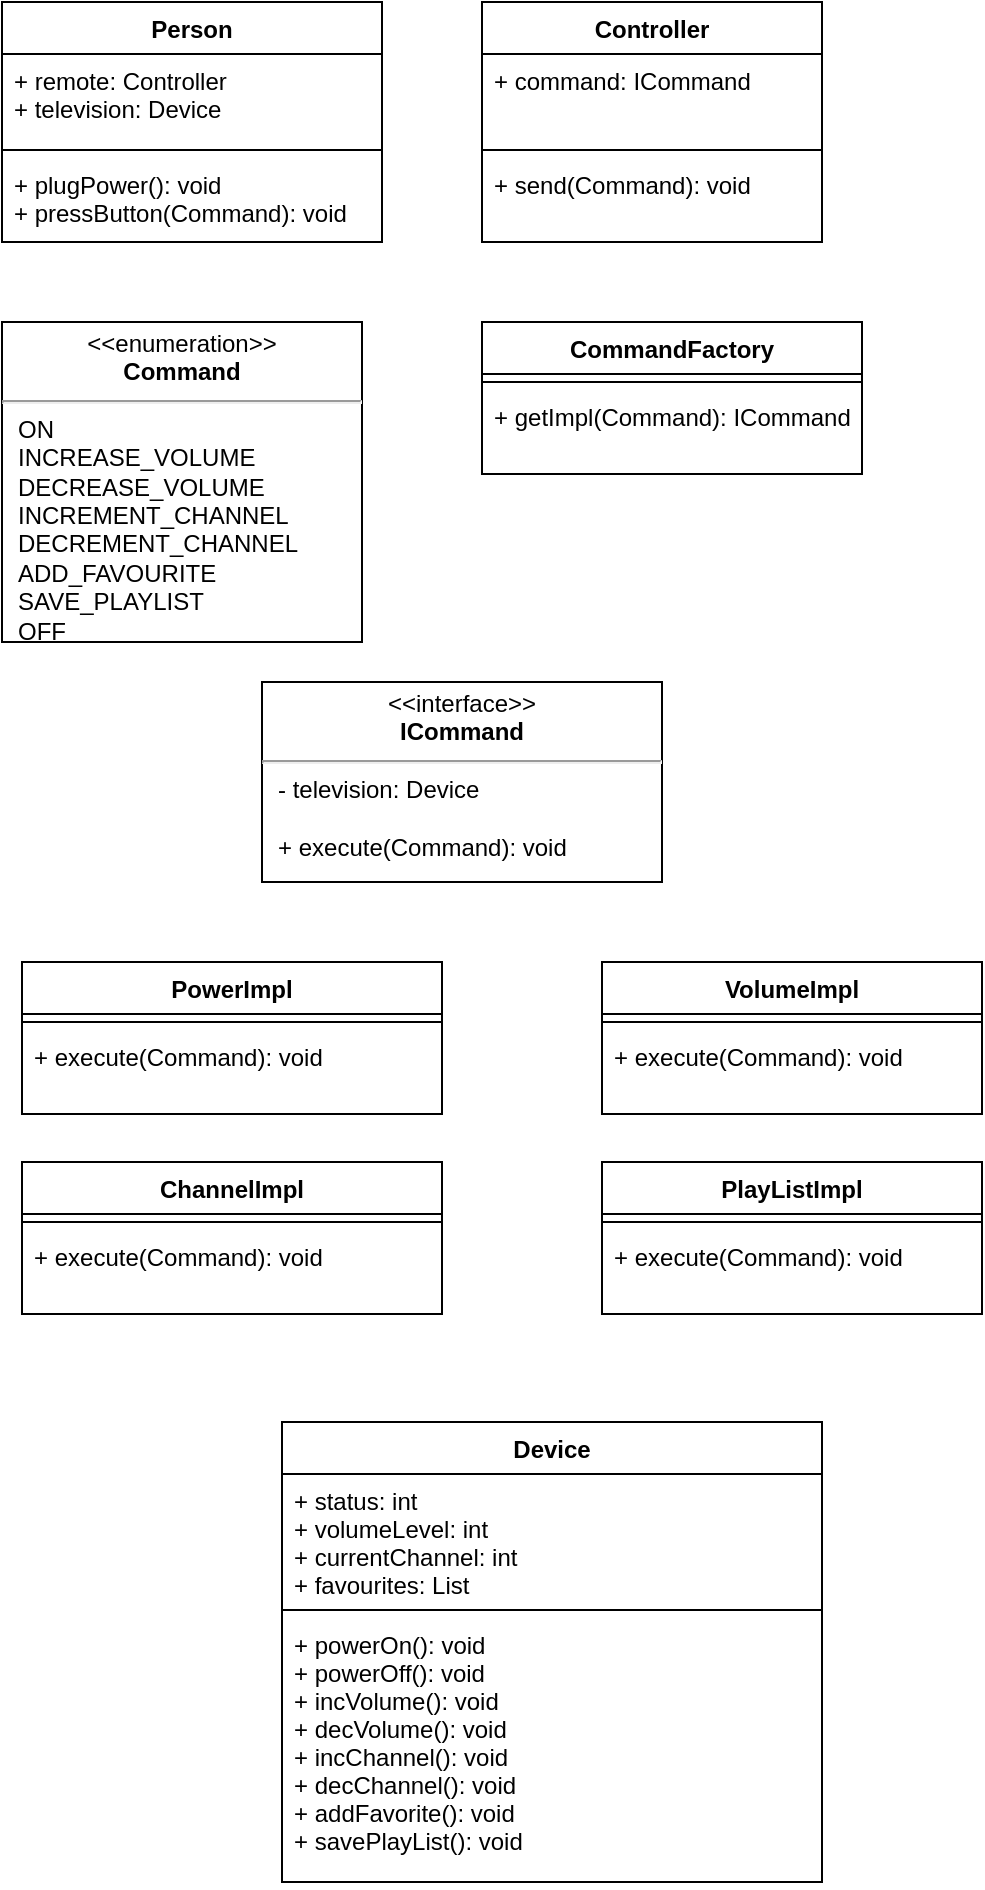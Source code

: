 <mxfile version="15.8.7" type="device" pages="3"><diagram id="Me3uNAHzkeM5CmSPn8E-" name="v-1"><mxGraphModel dx="594" dy="539" grid="1" gridSize="10" guides="1" tooltips="1" connect="1" arrows="1" fold="1" page="1" pageScale="1" pageWidth="850" pageHeight="1100" math="0" shadow="0"><root><mxCell id="0"/><mxCell id="1" parent="0"/><mxCell id="VUS6i2FInuebqIqwBOHY-6" value="Person" style="swimlane;fontStyle=1;align=center;verticalAlign=top;childLayout=stackLayout;horizontal=1;startSize=26;horizontalStack=0;resizeParent=1;resizeParentMax=0;resizeLast=0;collapsible=1;marginBottom=0;" parent="1" vertex="1"><mxGeometry x="230" y="40" width="190" height="120" as="geometry"/></mxCell><mxCell id="VUS6i2FInuebqIqwBOHY-7" value="+ remote: Controller&#10;+ television: Device" style="text;strokeColor=none;fillColor=none;align=left;verticalAlign=top;spacingLeft=4;spacingRight=4;overflow=hidden;rotatable=0;points=[[0,0.5],[1,0.5]];portConstraint=eastwest;" parent="VUS6i2FInuebqIqwBOHY-6" vertex="1"><mxGeometry y="26" width="190" height="44" as="geometry"/></mxCell><mxCell id="VUS6i2FInuebqIqwBOHY-8" value="" style="line;strokeWidth=1;fillColor=none;align=left;verticalAlign=middle;spacingTop=-1;spacingLeft=3;spacingRight=3;rotatable=0;labelPosition=right;points=[];portConstraint=eastwest;" parent="VUS6i2FInuebqIqwBOHY-6" vertex="1"><mxGeometry y="70" width="190" height="8" as="geometry"/></mxCell><mxCell id="VUS6i2FInuebqIqwBOHY-9" value="+ plugPower(): void&#10;+ pressButton(Command): void&#10;" style="text;strokeColor=none;fillColor=none;align=left;verticalAlign=top;spacingLeft=4;spacingRight=4;overflow=hidden;rotatable=0;points=[[0,0.5],[1,0.5]];portConstraint=eastwest;" parent="VUS6i2FInuebqIqwBOHY-6" vertex="1"><mxGeometry y="78" width="190" height="42" as="geometry"/></mxCell><mxCell id="VUS6i2FInuebqIqwBOHY-11" value="Device" style="swimlane;fontStyle=1;align=center;verticalAlign=top;childLayout=stackLayout;horizontal=1;startSize=26;horizontalStack=0;resizeParent=1;resizeParentMax=0;resizeLast=0;collapsible=1;marginBottom=0;" parent="1" vertex="1"><mxGeometry x="370" y="750" width="270" height="230" as="geometry"/></mxCell><mxCell id="VUS6i2FInuebqIqwBOHY-12" value="+ status: int&#10;+ volumeLevel: int&#10;+ currentChannel: int&#10;+ favourites: List" style="text;strokeColor=none;fillColor=none;align=left;verticalAlign=top;spacingLeft=4;spacingRight=4;overflow=hidden;rotatable=0;points=[[0,0.5],[1,0.5]];portConstraint=eastwest;" parent="VUS6i2FInuebqIqwBOHY-11" vertex="1"><mxGeometry y="26" width="270" height="64" as="geometry"/></mxCell><mxCell id="VUS6i2FInuebqIqwBOHY-13" value="" style="line;strokeWidth=1;fillColor=none;align=left;verticalAlign=middle;spacingTop=-1;spacingLeft=3;spacingRight=3;rotatable=0;labelPosition=right;points=[];portConstraint=eastwest;" parent="VUS6i2FInuebqIqwBOHY-11" vertex="1"><mxGeometry y="90" width="270" height="8" as="geometry"/></mxCell><mxCell id="VUS6i2FInuebqIqwBOHY-14" value="+ powerOn(): void&#10;+ powerOff(): void&#10;+ incVolume(): void&#10;+ decVolume(): void&#10;+ incChannel(): void&#10;+ decChannel(): void&#10;+ addFavorite(): void&#10;+ savePlayList(): void" style="text;strokeColor=none;fillColor=none;align=left;verticalAlign=top;spacingLeft=4;spacingRight=4;overflow=hidden;rotatable=0;points=[[0,0.5],[1,0.5]];portConstraint=eastwest;" parent="VUS6i2FInuebqIqwBOHY-11" vertex="1"><mxGeometry y="98" width="270" height="132" as="geometry"/></mxCell><mxCell id="VUS6i2FInuebqIqwBOHY-15" value="Controller" style="swimlane;fontStyle=1;align=center;verticalAlign=top;childLayout=stackLayout;horizontal=1;startSize=26;horizontalStack=0;resizeParent=1;resizeParentMax=0;resizeLast=0;collapsible=1;marginBottom=0;" parent="1" vertex="1"><mxGeometry x="470" y="40" width="170" height="120" as="geometry"/></mxCell><mxCell id="VUS6i2FInuebqIqwBOHY-16" value="+ command: ICommand" style="text;strokeColor=none;fillColor=none;align=left;verticalAlign=top;spacingLeft=4;spacingRight=4;overflow=hidden;rotatable=0;points=[[0,0.5],[1,0.5]];portConstraint=eastwest;" parent="VUS6i2FInuebqIqwBOHY-15" vertex="1"><mxGeometry y="26" width="170" height="44" as="geometry"/></mxCell><mxCell id="VUS6i2FInuebqIqwBOHY-17" value="" style="line;strokeWidth=1;fillColor=none;align=left;verticalAlign=middle;spacingTop=-1;spacingLeft=3;spacingRight=3;rotatable=0;labelPosition=right;points=[];portConstraint=eastwest;" parent="VUS6i2FInuebqIqwBOHY-15" vertex="1"><mxGeometry y="70" width="170" height="8" as="geometry"/></mxCell><mxCell id="VUS6i2FInuebqIqwBOHY-18" value="+ send(Command): void" style="text;strokeColor=none;fillColor=none;align=left;verticalAlign=top;spacingLeft=4;spacingRight=4;overflow=hidden;rotatable=0;points=[[0,0.5],[1,0.5]];portConstraint=eastwest;" parent="VUS6i2FInuebqIqwBOHY-15" vertex="1"><mxGeometry y="78" width="170" height="42" as="geometry"/></mxCell><mxCell id="VUS6i2FInuebqIqwBOHY-23" value="&lt;p style=&quot;margin: 0px ; margin-top: 4px ; text-align: center&quot;&gt;&amp;lt;&amp;lt;enumeration&amp;gt;&amp;gt;&lt;br&gt;&lt;b&gt;Command&lt;/b&gt;&lt;/p&gt;&lt;hr&gt;&lt;p style=&quot;margin: 0px ; margin-left: 8px ; text-align: left&quot;&gt;ON&lt;/p&gt;&lt;p style=&quot;margin: 0px ; margin-left: 8px ; text-align: left&quot;&gt;INCREASE_VOLUME&lt;/p&gt;&lt;p style=&quot;margin: 0px ; margin-left: 8px ; text-align: left&quot;&gt;DECREASE_VOLUME&lt;/p&gt;&lt;p style=&quot;margin: 0px ; margin-left: 8px ; text-align: left&quot;&gt;INCREMENT_CHANNEL&lt;/p&gt;&lt;p style=&quot;margin: 0px ; margin-left: 8px ; text-align: left&quot;&gt;DECREMENT_CHANNEL&lt;/p&gt;&lt;p style=&quot;margin: 0px ; margin-left: 8px ; text-align: left&quot;&gt;ADD_FAVOURITE&lt;/p&gt;&lt;p style=&quot;margin: 0px ; margin-left: 8px ; text-align: left&quot;&gt;SAVE_PLAYLIST&lt;br&gt;OFF&lt;/p&gt;" style="shape=rect;html=1;overflow=fill;whiteSpace=wrap;" parent="1" vertex="1"><mxGeometry x="230" y="200" width="180" height="160" as="geometry"/></mxCell><mxCell id="VUS6i2FInuebqIqwBOHY-28" value="CommandFactory" style="swimlane;fontStyle=1;align=center;verticalAlign=top;childLayout=stackLayout;horizontal=1;startSize=26;horizontalStack=0;resizeParent=1;resizeParentMax=0;resizeLast=0;collapsible=1;marginBottom=0;" parent="1" vertex="1"><mxGeometry x="470" y="200" width="190" height="76" as="geometry"/></mxCell><mxCell id="VUS6i2FInuebqIqwBOHY-30" value="" style="line;strokeWidth=1;fillColor=none;align=left;verticalAlign=middle;spacingTop=-1;spacingLeft=3;spacingRight=3;rotatable=0;labelPosition=right;points=[];portConstraint=eastwest;" parent="VUS6i2FInuebqIqwBOHY-28" vertex="1"><mxGeometry y="26" width="190" height="8" as="geometry"/></mxCell><mxCell id="VUS6i2FInuebqIqwBOHY-31" value="+ getImpl(Command): ICommand" style="text;strokeColor=none;fillColor=none;align=left;verticalAlign=top;spacingLeft=4;spacingRight=4;overflow=hidden;rotatable=0;points=[[0,0.5],[1,0.5]];portConstraint=eastwest;" parent="VUS6i2FInuebqIqwBOHY-28" vertex="1"><mxGeometry y="34" width="190" height="42" as="geometry"/></mxCell><mxCell id="VUS6i2FInuebqIqwBOHY-32" value="&lt;p style=&quot;margin: 0px ; margin-top: 4px ; text-align: center&quot;&gt;&amp;lt;&amp;lt;interface&amp;gt;&amp;gt;&lt;br&gt;&lt;b&gt;ICommand&lt;/b&gt;&lt;/p&gt;&lt;hr&gt;&lt;p style=&quot;margin: 0px ; margin-left: 8px ; text-align: left&quot;&gt;- television: Device&lt;/p&gt;&lt;p style=&quot;margin: 0px ; margin-left: 8px ; text-align: left&quot;&gt;&lt;br&gt;&lt;/p&gt;&lt;p style=&quot;margin: 0px ; margin-left: 8px ; text-align: left&quot;&gt;+ execute(Command): void&lt;/p&gt;" style="shape=rect;html=1;overflow=fill;whiteSpace=wrap;" parent="1" vertex="1"><mxGeometry x="360" y="380" width="200" height="100" as="geometry"/></mxCell><mxCell id="VUS6i2FInuebqIqwBOHY-33" value="PowerImpl" style="swimlane;fontStyle=1;align=center;verticalAlign=top;childLayout=stackLayout;horizontal=1;startSize=26;horizontalStack=0;resizeParent=1;resizeParentMax=0;resizeLast=0;collapsible=1;marginBottom=0;" parent="1" vertex="1"><mxGeometry x="240" y="520" width="210" height="76" as="geometry"/></mxCell><mxCell id="VUS6i2FInuebqIqwBOHY-35" value="" style="line;strokeWidth=1;fillColor=none;align=left;verticalAlign=middle;spacingTop=-1;spacingLeft=3;spacingRight=3;rotatable=0;labelPosition=right;points=[];portConstraint=eastwest;" parent="VUS6i2FInuebqIqwBOHY-33" vertex="1"><mxGeometry y="26" width="210" height="8" as="geometry"/></mxCell><mxCell id="VUS6i2FInuebqIqwBOHY-36" value="+ execute(Command): void&#10;" style="text;strokeColor=none;fillColor=none;align=left;verticalAlign=top;spacingLeft=4;spacingRight=4;overflow=hidden;rotatable=0;points=[[0,0.5],[1,0.5]];portConstraint=eastwest;" parent="VUS6i2FInuebqIqwBOHY-33" vertex="1"><mxGeometry y="34" width="210" height="42" as="geometry"/></mxCell><mxCell id="VUS6i2FInuebqIqwBOHY-37" value="VolumeImpl" style="swimlane;fontStyle=1;align=center;verticalAlign=top;childLayout=stackLayout;horizontal=1;startSize=26;horizontalStack=0;resizeParent=1;resizeParentMax=0;resizeLast=0;collapsible=1;marginBottom=0;" parent="1" vertex="1"><mxGeometry x="530" y="520" width="190" height="76" as="geometry"/></mxCell><mxCell id="VUS6i2FInuebqIqwBOHY-39" value="" style="line;strokeWidth=1;fillColor=none;align=left;verticalAlign=middle;spacingTop=-1;spacingLeft=3;spacingRight=3;rotatable=0;labelPosition=right;points=[];portConstraint=eastwest;" parent="VUS6i2FInuebqIqwBOHY-37" vertex="1"><mxGeometry y="26" width="190" height="8" as="geometry"/></mxCell><mxCell id="VUS6i2FInuebqIqwBOHY-40" value="+ execute(Command): void" style="text;strokeColor=none;fillColor=none;align=left;verticalAlign=top;spacingLeft=4;spacingRight=4;overflow=hidden;rotatable=0;points=[[0,0.5],[1,0.5]];portConstraint=eastwest;" parent="VUS6i2FInuebqIqwBOHY-37" vertex="1"><mxGeometry y="34" width="190" height="42" as="geometry"/></mxCell><mxCell id="VUS6i2FInuebqIqwBOHY-45" value="PlayListImpl" style="swimlane;fontStyle=1;align=center;verticalAlign=top;childLayout=stackLayout;horizontal=1;startSize=26;horizontalStack=0;resizeParent=1;resizeParentMax=0;resizeLast=0;collapsible=1;marginBottom=0;" parent="1" vertex="1"><mxGeometry x="530" y="620" width="190" height="76" as="geometry"/></mxCell><mxCell id="VUS6i2FInuebqIqwBOHY-47" value="" style="line;strokeWidth=1;fillColor=none;align=left;verticalAlign=middle;spacingTop=-1;spacingLeft=3;spacingRight=3;rotatable=0;labelPosition=right;points=[];portConstraint=eastwest;" parent="VUS6i2FInuebqIqwBOHY-45" vertex="1"><mxGeometry y="26" width="190" height="8" as="geometry"/></mxCell><mxCell id="VUS6i2FInuebqIqwBOHY-48" value="+ execute(Command): void" style="text;strokeColor=none;fillColor=none;align=left;verticalAlign=top;spacingLeft=4;spacingRight=4;overflow=hidden;rotatable=0;points=[[0,0.5],[1,0.5]];portConstraint=eastwest;" parent="VUS6i2FInuebqIqwBOHY-45" vertex="1"><mxGeometry y="34" width="190" height="42" as="geometry"/></mxCell><mxCell id="VUS6i2FInuebqIqwBOHY-49" value="ChannelImpl" style="swimlane;fontStyle=1;align=center;verticalAlign=top;childLayout=stackLayout;horizontal=1;startSize=26;horizontalStack=0;resizeParent=1;resizeParentMax=0;resizeLast=0;collapsible=1;marginBottom=0;" parent="1" vertex="1"><mxGeometry x="240" y="620" width="210" height="76" as="geometry"/></mxCell><mxCell id="VUS6i2FInuebqIqwBOHY-51" value="" style="line;strokeWidth=1;fillColor=none;align=left;verticalAlign=middle;spacingTop=-1;spacingLeft=3;spacingRight=3;rotatable=0;labelPosition=right;points=[];portConstraint=eastwest;" parent="VUS6i2FInuebqIqwBOHY-49" vertex="1"><mxGeometry y="26" width="210" height="8" as="geometry"/></mxCell><mxCell id="VUS6i2FInuebqIqwBOHY-52" value="+ execute(Command): void" style="text;strokeColor=none;fillColor=none;align=left;verticalAlign=top;spacingLeft=4;spacingRight=4;overflow=hidden;rotatable=0;points=[[0,0.5],[1,0.5]];portConstraint=eastwest;" parent="VUS6i2FInuebqIqwBOHY-49" vertex="1"><mxGeometry y="34" width="210" height="42" as="geometry"/></mxCell></root></mxGraphModel></diagram><diagram id="A9eaKsRQCWnnbOgGTVNM" name="v-2"><mxGraphModel dx="782" dy="539" grid="1" gridSize="10" guides="1" tooltips="1" connect="1" arrows="1" fold="1" page="1" pageScale="1" pageWidth="827" pageHeight="1169" math="0" shadow="0"><root><mxCell id="9QAumryAbeTxKno_uVkA-0"/><mxCell id="9QAumryAbeTxKno_uVkA-1" parent="9QAumryAbeTxKno_uVkA-0"/><mxCell id="9QAumryAbeTxKno_uVkA-2" value="Person" style="swimlane;fontStyle=1;align=center;verticalAlign=top;childLayout=stackLayout;horizontal=1;startSize=26;horizontalStack=0;resizeParent=1;resizeParentMax=0;resizeLast=0;collapsible=1;marginBottom=0;" vertex="1" parent="9QAumryAbeTxKno_uVkA-1"><mxGeometry x="230" y="40" width="190" height="120" as="geometry"/></mxCell><mxCell id="9QAumryAbeTxKno_uVkA-3" value="+ remote: Controller&#10;+ television: Device" style="text;strokeColor=none;fillColor=none;align=left;verticalAlign=top;spacingLeft=4;spacingRight=4;overflow=hidden;rotatable=0;points=[[0,0.5],[1,0.5]];portConstraint=eastwest;" vertex="1" parent="9QAumryAbeTxKno_uVkA-2"><mxGeometry y="26" width="190" height="44" as="geometry"/></mxCell><mxCell id="9QAumryAbeTxKno_uVkA-4" value="" style="line;strokeWidth=1;fillColor=none;align=left;verticalAlign=middle;spacingTop=-1;spacingLeft=3;spacingRight=3;rotatable=0;labelPosition=right;points=[];portConstraint=eastwest;" vertex="1" parent="9QAumryAbeTxKno_uVkA-2"><mxGeometry y="70" width="190" height="8" as="geometry"/></mxCell><mxCell id="9QAumryAbeTxKno_uVkA-5" value="+ plugPower(): void&#10;+ pressButton(Command): void&#10;" style="text;strokeColor=none;fillColor=none;align=left;verticalAlign=top;spacingLeft=4;spacingRight=4;overflow=hidden;rotatable=0;points=[[0,0.5],[1,0.5]];portConstraint=eastwest;" vertex="1" parent="9QAumryAbeTxKno_uVkA-2"><mxGeometry y="78" width="190" height="42" as="geometry"/></mxCell><mxCell id="9QAumryAbeTxKno_uVkA-10" value="Controller" style="swimlane;fontStyle=1;align=center;verticalAlign=top;childLayout=stackLayout;horizontal=1;startSize=26;horizontalStack=0;resizeParent=1;resizeParentMax=0;resizeLast=0;collapsible=1;marginBottom=0;" vertex="1" parent="9QAumryAbeTxKno_uVkA-1"><mxGeometry x="470" y="40" width="210" height="100" as="geometry"/></mxCell><mxCell id="9QAumryAbeTxKno_uVkA-11" value="+ command: ICommand" style="text;strokeColor=none;fillColor=none;align=left;verticalAlign=top;spacingLeft=4;spacingRight=4;overflow=hidden;rotatable=0;points=[[0,0.5],[1,0.5]];portConstraint=eastwest;" vertex="1" parent="9QAumryAbeTxKno_uVkA-10"><mxGeometry y="26" width="210" height="24" as="geometry"/></mxCell><mxCell id="9QAumryAbeTxKno_uVkA-12" value="" style="line;strokeWidth=1;fillColor=none;align=left;verticalAlign=middle;spacingTop=-1;spacingLeft=3;spacingRight=3;rotatable=0;labelPosition=right;points=[];portConstraint=eastwest;" vertex="1" parent="9QAumryAbeTxKno_uVkA-10"><mxGeometry y="50" width="210" height="8" as="geometry"/></mxCell><mxCell id="9QAumryAbeTxKno_uVkA-13" value="+ identify(Command): ICommand&#10;+ publish(): void" style="text;strokeColor=none;fillColor=none;align=left;verticalAlign=top;spacingLeft=4;spacingRight=4;overflow=hidden;rotatable=0;points=[[0,0.5],[1,0.5]];portConstraint=eastwest;" vertex="1" parent="9QAumryAbeTxKno_uVkA-10"><mxGeometry y="58" width="210" height="42" as="geometry"/></mxCell><mxCell id="9QAumryAbeTxKno_uVkA-14" value="&lt;p style=&quot;margin: 0px ; margin-top: 4px ; text-align: center&quot;&gt;&amp;lt;&amp;lt;enumeration&amp;gt;&amp;gt;&lt;br&gt;&lt;b&gt;Command&lt;/b&gt;&lt;/p&gt;&lt;hr&gt;&lt;p style=&quot;margin: 0px ; margin-left: 8px ; text-align: left&quot;&gt;ON&lt;/p&gt;&lt;p style=&quot;margin: 0px ; margin-left: 8px ; text-align: left&quot;&gt;INCREASE_VOLUME&lt;/p&gt;&lt;p style=&quot;margin: 0px ; margin-left: 8px ; text-align: left&quot;&gt;DECREASE_VOLUME&lt;/p&gt;&lt;p style=&quot;margin: 0px ; margin-left: 8px ; text-align: left&quot;&gt;INCREMENT_CHANNEL&lt;/p&gt;&lt;p style=&quot;margin: 0px ; margin-left: 8px ; text-align: left&quot;&gt;DECREMENT_CHANNEL&lt;/p&gt;&lt;p style=&quot;margin: 0px ; margin-left: 8px ; text-align: left&quot;&gt;ADD_FAVOURITE&lt;/p&gt;&lt;p style=&quot;margin: 0px ; margin-left: 8px ; text-align: left&quot;&gt;SAVE_PLAYLIST&lt;br&gt;OFF&lt;/p&gt;" style="shape=rect;html=1;overflow=fill;whiteSpace=wrap;" vertex="1" parent="9QAumryAbeTxKno_uVkA-1"><mxGeometry x="230" y="200" width="180" height="160" as="geometry"/></mxCell><mxCell id="9QAumryAbeTxKno_uVkA-15" value="CommandFactory" style="swimlane;fontStyle=1;align=center;verticalAlign=top;childLayout=stackLayout;horizontal=1;startSize=26;horizontalStack=0;resizeParent=1;resizeParentMax=0;resizeLast=0;collapsible=1;marginBottom=0;" vertex="1" parent="9QAumryAbeTxKno_uVkA-1"><mxGeometry x="470" y="200" width="190" height="76" as="geometry"/></mxCell><mxCell id="9QAumryAbeTxKno_uVkA-16" value="" style="line;strokeWidth=1;fillColor=none;align=left;verticalAlign=middle;spacingTop=-1;spacingLeft=3;spacingRight=3;rotatable=0;labelPosition=right;points=[];portConstraint=eastwest;" vertex="1" parent="9QAumryAbeTxKno_uVkA-15"><mxGeometry y="26" width="190" height="8" as="geometry"/></mxCell><mxCell id="9QAumryAbeTxKno_uVkA-17" value="+ getImpl(Command): ICommand" style="text;strokeColor=none;fillColor=none;align=left;verticalAlign=top;spacingLeft=4;spacingRight=4;overflow=hidden;rotatable=0;points=[[0,0.5],[1,0.5]];portConstraint=eastwest;" vertex="1" parent="9QAumryAbeTxKno_uVkA-15"><mxGeometry y="34" width="190" height="42" as="geometry"/></mxCell><mxCell id="9QAumryAbeTxKno_uVkA-18" value="&lt;p style=&quot;margin: 0px ; margin-top: 4px ; text-align: center&quot;&gt;&amp;lt;&amp;lt;interface&amp;gt;&amp;gt;&lt;br&gt;&lt;b&gt;ICommand&lt;/b&gt;&lt;/p&gt;&lt;hr&gt;&lt;p style=&quot;margin: 0px ; margin-left: 8px ; text-align: left&quot;&gt;- type: Command&lt;/p&gt;&lt;hr&gt;&lt;p style=&quot;margin: 0px ; margin-left: 8px ; text-align: left&quot;&gt;&lt;span&gt;+ execute(Device): Device&lt;/span&gt;&lt;br&gt;&lt;/p&gt;" style="shape=rect;html=1;overflow=fill;whiteSpace=wrap;" vertex="1" parent="9QAumryAbeTxKno_uVkA-1"><mxGeometry x="330" y="520" width="200" height="100" as="geometry"/></mxCell><mxCell id="9QAumryAbeTxKno_uVkA-19" value="PowerImpl" style="swimlane;fontStyle=1;align=center;verticalAlign=top;childLayout=stackLayout;horizontal=1;startSize=26;horizontalStack=0;resizeParent=1;resizeParentMax=0;resizeLast=0;collapsible=1;marginBottom=0;" vertex="1" parent="9QAumryAbeTxKno_uVkA-1"><mxGeometry x="200" y="660" width="210" height="80" as="geometry"><mxRectangle x="200" y="660" width="90" height="26" as="alternateBounds"/></mxGeometry></mxCell><mxCell id="9QAumryAbeTxKno_uVkA-21" value="+ execute(Device): Device&#10;+ powerOn(): int&#10;+ powerOff(): int" style="text;strokeColor=none;fillColor=none;align=left;verticalAlign=top;spacingLeft=4;spacingRight=4;overflow=hidden;rotatable=0;points=[[0,0.5],[1,0.5]];portConstraint=eastwest;" vertex="1" parent="9QAumryAbeTxKno_uVkA-19"><mxGeometry y="26" width="210" height="54" as="geometry"/></mxCell><mxCell id="9QAumryAbeTxKno_uVkA-22" value="VolumeImpl" style="swimlane;fontStyle=1;align=center;verticalAlign=top;childLayout=stackLayout;horizontal=1;startSize=26;horizontalStack=0;resizeParent=1;resizeParentMax=0;resizeLast=0;collapsible=1;marginBottom=0;" vertex="1" parent="9QAumryAbeTxKno_uVkA-1"><mxGeometry x="500" y="660" width="190" height="80" as="geometry"/></mxCell><mxCell id="9QAumryAbeTxKno_uVkA-24" value="+ execute(Device): Device&#10;+ incVolume(): int&#10;+ decVolume(): int" style="text;strokeColor=none;fillColor=none;align=left;verticalAlign=top;spacingLeft=4;spacingRight=4;overflow=hidden;rotatable=0;points=[[0,0.5],[1,0.5]];portConstraint=eastwest;" vertex="1" parent="9QAumryAbeTxKno_uVkA-22"><mxGeometry y="26" width="190" height="54" as="geometry"/></mxCell><mxCell id="9QAumryAbeTxKno_uVkA-25" value="PlayListImpl" style="swimlane;fontStyle=1;align=center;verticalAlign=top;childLayout=stackLayout;horizontal=1;startSize=26;horizontalStack=0;resizeParent=1;resizeParentMax=0;resizeLast=0;collapsible=1;marginBottom=0;" vertex="1" parent="9QAumryAbeTxKno_uVkA-1"><mxGeometry x="490" y="820" width="190" height="80" as="geometry"/></mxCell><mxCell id="9QAumryAbeTxKno_uVkA-27" value="+ execute(Device): Device&#10;+ addFavourite(int): List&#10;+ savePlayList(): List" style="text;strokeColor=none;fillColor=none;align=left;verticalAlign=top;spacingLeft=4;spacingRight=4;overflow=hidden;rotatable=0;points=[[0,0.5],[1,0.5]];portConstraint=eastwest;" vertex="1" parent="9QAumryAbeTxKno_uVkA-25"><mxGeometry y="26" width="190" height="54" as="geometry"/></mxCell><mxCell id="9QAumryAbeTxKno_uVkA-28" value="ChannelImpl" style="swimlane;fontStyle=1;align=center;verticalAlign=top;childLayout=stackLayout;horizontal=1;startSize=26;horizontalStack=0;resizeParent=1;resizeParentMax=0;resizeLast=0;collapsible=1;marginBottom=0;" vertex="1" parent="9QAumryAbeTxKno_uVkA-1"><mxGeometry x="215" y="800" width="210" height="80" as="geometry"/></mxCell><mxCell id="9QAumryAbeTxKno_uVkA-30" value="+ execute(Device): Device&#10;+ incChannel(): int&#10;+ decChannel(): int" style="text;strokeColor=none;fillColor=none;align=left;verticalAlign=top;spacingLeft=4;spacingRight=4;overflow=hidden;rotatable=0;points=[[0,0.5],[1,0.5]];portConstraint=eastwest;" vertex="1" parent="9QAumryAbeTxKno_uVkA-28"><mxGeometry y="26" width="210" height="54" as="geometry"/></mxCell><mxCell id="9QAumryAbeTxKno_uVkA-31" value="Device" style="swimlane;fontStyle=1;align=center;verticalAlign=top;childLayout=stackLayout;horizontal=1;startSize=26;horizontalStack=0;resizeParent=1;resizeParentMax=0;resizeLast=0;collapsible=1;marginBottom=0;" vertex="1" parent="9QAumryAbeTxKno_uVkA-1"><mxGeometry x="470" y="300" width="190" height="170" as="geometry"/></mxCell><mxCell id="9QAumryAbeTxKno_uVkA-32" value="+ status: int&#10;+ volumeLevel: int&#10;+ currentChannel: int&#10;+ favourites: List&#10;&#10;+ command: ICommand" style="text;strokeColor=none;fillColor=none;align=left;verticalAlign=top;spacingLeft=4;spacingRight=4;overflow=hidden;rotatable=0;points=[[0,0.5],[1,0.5]];portConstraint=eastwest;" vertex="1" parent="9QAumryAbeTxKno_uVkA-31"><mxGeometry y="26" width="190" height="94" as="geometry"/></mxCell><mxCell id="9QAumryAbeTxKno_uVkA-33" value="" style="line;strokeWidth=1;fillColor=none;align=left;verticalAlign=middle;spacingTop=-1;spacingLeft=3;spacingRight=3;rotatable=0;labelPosition=right;points=[];portConstraint=eastwest;" vertex="1" parent="9QAumryAbeTxKno_uVkA-31"><mxGeometry y="120" width="190" height="8" as="geometry"/></mxCell><mxCell id="9QAumryAbeTxKno_uVkA-34" value="+ consume(ICommand): void&#10;+ performOperation(): void" style="text;strokeColor=none;fillColor=none;align=left;verticalAlign=top;spacingLeft=4;spacingRight=4;overflow=hidden;rotatable=0;points=[[0,0.5],[1,0.5]];portConstraint=eastwest;" vertex="1" parent="9QAumryAbeTxKno_uVkA-31"><mxGeometry y="128" width="190" height="42" as="geometry"/></mxCell></root></mxGraphModel></diagram><diagram name="v-3" id="lNLTmhuMAhpKl-hPJvGp"><mxGraphModel dx="594" dy="539" grid="1" gridSize="10" guides="1" tooltips="1" connect="1" arrows="1" fold="1" page="1" pageScale="1" pageWidth="827" pageHeight="1169" math="0" shadow="0"><root><mxCell id="0Zv1SSNFyU1vnvJWHNot-0"/><mxCell id="0Zv1SSNFyU1vnvJWHNot-1" parent="0Zv1SSNFyU1vnvJWHNot-0"/><mxCell id="0Zv1SSNFyU1vnvJWHNot-2" value="Person" style="swimlane;fontStyle=1;align=center;verticalAlign=top;childLayout=stackLayout;horizontal=1;startSize=26;horizontalStack=0;resizeParent=1;resizeParentMax=0;resizeLast=0;collapsible=1;marginBottom=0;" parent="0Zv1SSNFyU1vnvJWHNot-1" vertex="1"><mxGeometry x="210" y="200" width="190" height="120" as="geometry"/></mxCell><mxCell id="0Zv1SSNFyU1vnvJWHNot-3" value="+ remote: Controller&#10;+ television: Device" style="text;strokeColor=none;fillColor=none;align=left;verticalAlign=top;spacingLeft=4;spacingRight=4;overflow=hidden;rotatable=0;points=[[0,0.5],[1,0.5]];portConstraint=eastwest;" parent="0Zv1SSNFyU1vnvJWHNot-2" vertex="1"><mxGeometry y="26" width="190" height="44" as="geometry"/></mxCell><mxCell id="0Zv1SSNFyU1vnvJWHNot-4" value="" style="line;strokeWidth=1;fillColor=none;align=left;verticalAlign=middle;spacingTop=-1;spacingLeft=3;spacingRight=3;rotatable=0;labelPosition=right;points=[];portConstraint=eastwest;" parent="0Zv1SSNFyU1vnvJWHNot-2" vertex="1"><mxGeometry y="70" width="190" height="8" as="geometry"/></mxCell><mxCell id="0Zv1SSNFyU1vnvJWHNot-5" value="+ plugPower(): void&#10;+ pressButton(Command): void&#10;" style="text;strokeColor=none;fillColor=none;align=left;verticalAlign=top;spacingLeft=4;spacingRight=4;overflow=hidden;rotatable=0;points=[[0,0.5],[1,0.5]];portConstraint=eastwest;" parent="0Zv1SSNFyU1vnvJWHNot-2" vertex="1"><mxGeometry y="78" width="190" height="42" as="geometry"/></mxCell><mxCell id="0Zv1SSNFyU1vnvJWHNot-10" value="Controller" style="swimlane;fontStyle=1;align=center;verticalAlign=top;childLayout=stackLayout;horizontal=1;startSize=26;horizontalStack=0;resizeParent=1;resizeParentMax=0;resizeLast=0;collapsible=1;marginBottom=0;" parent="0Zv1SSNFyU1vnvJWHNot-1" vertex="1"><mxGeometry x="450" y="200" width="210" height="100" as="geometry"/></mxCell><mxCell id="0Zv1SSNFyU1vnvJWHNot-11" value="+ command: ICommand" style="text;strokeColor=none;fillColor=none;align=left;verticalAlign=top;spacingLeft=4;spacingRight=4;overflow=hidden;rotatable=0;points=[[0,0.5],[1,0.5]];portConstraint=eastwest;" parent="0Zv1SSNFyU1vnvJWHNot-10" vertex="1"><mxGeometry y="26" width="210" height="24" as="geometry"/></mxCell><mxCell id="0Zv1SSNFyU1vnvJWHNot-12" value="" style="line;strokeWidth=1;fillColor=none;align=left;verticalAlign=middle;spacingTop=-1;spacingLeft=3;spacingRight=3;rotatable=0;labelPosition=right;points=[];portConstraint=eastwest;" parent="0Zv1SSNFyU1vnvJWHNot-10" vertex="1"><mxGeometry y="50" width="210" height="8" as="geometry"/></mxCell><mxCell id="0Zv1SSNFyU1vnvJWHNot-13" value="+ identify(Command): void&#10;+ publish(): void" style="text;strokeColor=none;fillColor=none;align=left;verticalAlign=top;spacingLeft=4;spacingRight=4;overflow=hidden;rotatable=0;points=[[0,0.5],[1,0.5]];portConstraint=eastwest;" parent="0Zv1SSNFyU1vnvJWHNot-10" vertex="1"><mxGeometry y="58" width="210" height="42" as="geometry"/></mxCell><mxCell id="0Zv1SSNFyU1vnvJWHNot-14" value="&lt;p style=&quot;margin: 0px ; margin-top: 4px ; text-align: center&quot;&gt;&amp;lt;&amp;lt;enumeration&amp;gt;&amp;gt;&lt;br&gt;&lt;b&gt;Command&lt;/b&gt;&lt;/p&gt;&lt;hr&gt;&lt;p style=&quot;margin: 0px ; margin-left: 8px ; text-align: left&quot;&gt;ON&lt;/p&gt;&lt;p style=&quot;margin: 0px ; margin-left: 8px ; text-align: left&quot;&gt;INCREASE_VOLUME&lt;/p&gt;&lt;p style=&quot;margin: 0px ; margin-left: 8px ; text-align: left&quot;&gt;DECREASE_VOLUME&lt;/p&gt;&lt;p style=&quot;margin: 0px ; margin-left: 8px ; text-align: left&quot;&gt;INCREMENT_CHANNEL&lt;/p&gt;&lt;p style=&quot;margin: 0px ; margin-left: 8px ; text-align: left&quot;&gt;DECREMENT_CHANNEL&lt;/p&gt;&lt;p style=&quot;margin: 0px ; margin-left: 8px ; text-align: left&quot;&gt;ADD_FAVOURITE&lt;/p&gt;&lt;p style=&quot;margin: 0px ; margin-left: 8px ; text-align: left&quot;&gt;SAVE_PLAYLIST&lt;br&gt;OFF&lt;/p&gt;" style="shape=rect;html=1;overflow=fill;whiteSpace=wrap;" parent="0Zv1SSNFyU1vnvJWHNot-1" vertex="1"><mxGeometry x="210" y="360" width="180" height="160" as="geometry"/></mxCell><mxCell id="0Zv1SSNFyU1vnvJWHNot-15" value="CommandFactory" style="swimlane;fontStyle=1;align=center;verticalAlign=top;childLayout=stackLayout;horizontal=1;startSize=26;horizontalStack=0;resizeParent=1;resizeParentMax=0;resizeLast=0;collapsible=1;marginBottom=0;" parent="0Zv1SSNFyU1vnvJWHNot-1" vertex="1"><mxGeometry x="450" y="360" width="190" height="68" as="geometry"/></mxCell><mxCell id="0Zv1SSNFyU1vnvJWHNot-17" value="+ getImpl(Command): ICommand" style="text;strokeColor=none;fillColor=none;align=left;verticalAlign=top;spacingLeft=4;spacingRight=4;overflow=hidden;rotatable=0;points=[[0,0.5],[1,0.5]];portConstraint=eastwest;" parent="0Zv1SSNFyU1vnvJWHNot-15" vertex="1"><mxGeometry y="26" width="190" height="42" as="geometry"/></mxCell><mxCell id="0Zv1SSNFyU1vnvJWHNot-18" value="&lt;p style=&quot;margin: 0px ; margin-top: 4px ; text-align: center&quot;&gt;&amp;lt;&amp;lt;interface&amp;gt;&amp;gt;&lt;br&gt;&lt;b&gt;ICommand&lt;/b&gt;&lt;/p&gt;&lt;hr&gt;&lt;p style=&quot;margin: 0px ; margin-left: 8px ; text-align: left&quot;&gt;&lt;/p&gt;&lt;p style=&quot;margin: 0px ; margin-left: 8px ; text-align: left&quot;&gt;&lt;span&gt;+ execute(Command, Device): Device&lt;/span&gt;&lt;br&gt;&lt;/p&gt;" style="shape=rect;html=1;overflow=fill;whiteSpace=wrap;" parent="0Zv1SSNFyU1vnvJWHNot-1" vertex="1"><mxGeometry x="310" y="680" width="270" height="70" as="geometry"/></mxCell><mxCell id="0Zv1SSNFyU1vnvJWHNot-19" value="PowerImpl" style="swimlane;fontStyle=1;align=center;verticalAlign=top;childLayout=stackLayout;horizontal=1;startSize=26;horizontalStack=0;resizeParent=1;resizeParentMax=0;resizeLast=0;collapsible=1;marginBottom=0;" parent="0Zv1SSNFyU1vnvJWHNot-1" vertex="1"><mxGeometry x="180" y="820" width="230" height="80" as="geometry"><mxRectangle x="200" y="660" width="90" height="26" as="alternateBounds"/></mxGeometry></mxCell><mxCell id="0Zv1SSNFyU1vnvJWHNot-20" value="+ execute(Command, Device): Device&#10;+ powerOn(Device): void&#10;+ powerOff(Device): void" style="text;strokeColor=none;fillColor=none;align=left;verticalAlign=top;spacingLeft=4;spacingRight=4;overflow=hidden;rotatable=0;points=[[0,0.5],[1,0.5]];portConstraint=eastwest;" parent="0Zv1SSNFyU1vnvJWHNot-19" vertex="1"><mxGeometry y="26" width="230" height="54" as="geometry"/></mxCell><mxCell id="0Zv1SSNFyU1vnvJWHNot-21" value="VolumeImpl" style="swimlane;fontStyle=1;align=center;verticalAlign=top;childLayout=stackLayout;horizontal=1;startSize=26;horizontalStack=0;resizeParent=1;resizeParentMax=0;resizeLast=0;collapsible=1;marginBottom=0;" parent="0Zv1SSNFyU1vnvJWHNot-1" vertex="1"><mxGeometry x="480" y="820" width="220" height="80" as="geometry"/></mxCell><mxCell id="0Zv1SSNFyU1vnvJWHNot-22" value="+ execute(Command, Device): Device&#10;+ incVolume(Device): void&#10;+ decVolume(Device): void" style="text;strokeColor=none;fillColor=none;align=left;verticalAlign=top;spacingLeft=4;spacingRight=4;overflow=hidden;rotatable=0;points=[[0,0.5],[1,0.5]];portConstraint=eastwest;" parent="0Zv1SSNFyU1vnvJWHNot-21" vertex="1"><mxGeometry y="26" width="220" height="54" as="geometry"/></mxCell><mxCell id="0Zv1SSNFyU1vnvJWHNot-23" value="PlayListImpl" style="swimlane;fontStyle=1;align=center;verticalAlign=top;childLayout=stackLayout;horizontal=1;startSize=26;horizontalStack=0;resizeParent=1;resizeParentMax=0;resizeLast=0;collapsible=1;marginBottom=0;" parent="0Zv1SSNFyU1vnvJWHNot-1" vertex="1"><mxGeometry x="480" y="960" width="220" height="80" as="geometry"/></mxCell><mxCell id="0Zv1SSNFyU1vnvJWHNot-24" value="+ execute(Command, Device): Device&#10;+ addFavourite(Device): void&#10;+ removeFavourite(Device): void" style="text;strokeColor=none;fillColor=none;align=left;verticalAlign=top;spacingLeft=4;spacingRight=4;overflow=hidden;rotatable=0;points=[[0,0.5],[1,0.5]];portConstraint=eastwest;" parent="0Zv1SSNFyU1vnvJWHNot-23" vertex="1"><mxGeometry y="26" width="220" height="54" as="geometry"/></mxCell><mxCell id="0Zv1SSNFyU1vnvJWHNot-25" value="ChannelImpl" style="swimlane;fontStyle=1;align=center;verticalAlign=top;childLayout=stackLayout;horizontal=1;startSize=26;horizontalStack=0;resizeParent=1;resizeParentMax=0;resizeLast=0;collapsible=1;marginBottom=0;" parent="0Zv1SSNFyU1vnvJWHNot-1" vertex="1"><mxGeometry x="180" y="960" width="240" height="80" as="geometry"/></mxCell><mxCell id="0Zv1SSNFyU1vnvJWHNot-26" value="+ execute(Command, Device): Device&#10;+ incChannel(Device): void&#10;+ decChannel(Device): void " style="text;strokeColor=none;fillColor=none;align=left;verticalAlign=top;spacingLeft=4;spacingRight=4;overflow=hidden;rotatable=0;points=[[0,0.5],[1,0.5]];portConstraint=eastwest;" parent="0Zv1SSNFyU1vnvJWHNot-25" vertex="1"><mxGeometry y="26" width="240" height="54" as="geometry"/></mxCell><mxCell id="0Zv1SSNFyU1vnvJWHNot-27" value="Device" style="swimlane;fontStyle=1;align=center;verticalAlign=top;childLayout=stackLayout;horizontal=1;startSize=26;horizontalStack=0;resizeParent=1;resizeParentMax=0;resizeLast=0;collapsible=1;marginBottom=0;" parent="0Zv1SSNFyU1vnvJWHNot-1" vertex="1"><mxGeometry x="450" y="480" width="190" height="170" as="geometry"/></mxCell><mxCell id="0Zv1SSNFyU1vnvJWHNot-28" value="+ status: int&#10;+ volumeLevel: int&#10;+ currentChannel: int&#10;+ favourites: Set&#10;&#10;+ command: ICommand" style="text;strokeColor=none;fillColor=none;align=left;verticalAlign=top;spacingLeft=4;spacingRight=4;overflow=hidden;rotatable=0;points=[[0,0.5],[1,0.5]];portConstraint=eastwest;" parent="0Zv1SSNFyU1vnvJWHNot-27" vertex="1"><mxGeometry y="26" width="190" height="94" as="geometry"/></mxCell><mxCell id="0Zv1SSNFyU1vnvJWHNot-29" value="" style="line;strokeWidth=1;fillColor=none;align=left;verticalAlign=middle;spacingTop=-1;spacingLeft=3;spacingRight=3;rotatable=0;labelPosition=right;points=[];portConstraint=eastwest;" parent="0Zv1SSNFyU1vnvJWHNot-27" vertex="1"><mxGeometry y="120" width="190" height="8" as="geometry"/></mxCell><mxCell id="0Zv1SSNFyU1vnvJWHNot-30" value="+ consume(ICommand): void&#10;+ performOperation(): void" style="text;strokeColor=none;fillColor=none;align=left;verticalAlign=top;spacingLeft=4;spacingRight=4;overflow=hidden;rotatable=0;points=[[0,0.5],[1,0.5]];portConstraint=eastwest;" parent="0Zv1SSNFyU1vnvJWHNot-27" vertex="1"><mxGeometry y="128" width="190" height="42" as="geometry"/></mxCell></root></mxGraphModel></diagram></mxfile>